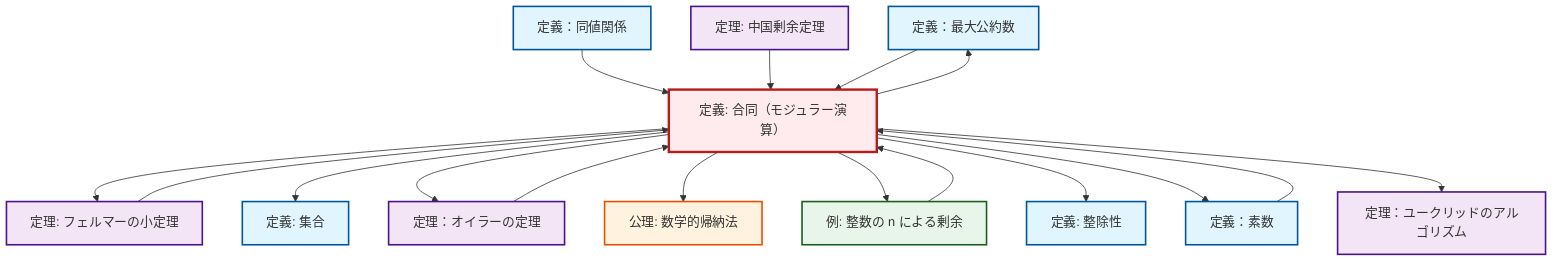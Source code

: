 graph TD
    classDef definition fill:#e1f5fe,stroke:#01579b,stroke-width:2px
    classDef theorem fill:#f3e5f5,stroke:#4a148c,stroke-width:2px
    classDef axiom fill:#fff3e0,stroke:#e65100,stroke-width:2px
    classDef example fill:#e8f5e9,stroke:#1b5e20,stroke-width:2px
    classDef current fill:#ffebee,stroke:#b71c1c,stroke-width:3px
    def-gcd["定義：最大公約数"]:::definition
    def-congruence["定義: 合同（モジュラー演算）"]:::definition
    ax-induction["公理: 数学的帰納法"]:::axiom
    def-prime["定義：素数"]:::definition
    thm-chinese-remainder["定理: 中国剰余定理"]:::theorem
    def-set["定義: 集合"]:::definition
    ex-quotient-integers-mod-n["例: 整数の n による剰余"]:::example
    thm-fermat-little["定理: フェルマーの小定理"]:::theorem
    thm-euler["定理：オイラーの定理"]:::theorem
    def-divisibility["定義: 整除性"]:::definition
    def-equivalence-relation["定義：同値関係"]:::definition
    thm-euclidean-algorithm["定理：ユークリッドのアルゴリズム"]:::theorem
    def-congruence --> thm-fermat-little
    thm-euler --> def-congruence
    def-prime --> def-congruence
    def-congruence --> def-set
    def-congruence --> def-gcd
    def-congruence --> thm-euler
    def-congruence --> ax-induction
    def-congruence --> ex-quotient-integers-mod-n
    thm-fermat-little --> def-congruence
    def-equivalence-relation --> def-congruence
    thm-chinese-remainder --> def-congruence
    def-gcd --> def-congruence
    def-congruence --> def-divisibility
    def-congruence --> def-prime
    def-congruence --> thm-euclidean-algorithm
    ex-quotient-integers-mod-n --> def-congruence
    class def-congruence current